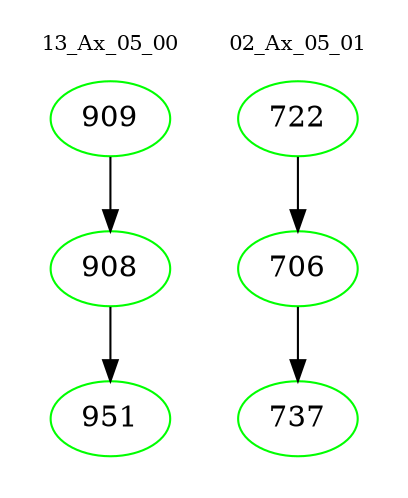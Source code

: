 digraph{
subgraph cluster_0 {
color = white
label = "13_Ax_05_00";
fontsize=10;
T0_909 [label="909", color="green"]
T0_909 -> T0_908 [color="black"]
T0_908 [label="908", color="green"]
T0_908 -> T0_951 [color="black"]
T0_951 [label="951", color="green"]
}
subgraph cluster_1 {
color = white
label = "02_Ax_05_01";
fontsize=10;
T1_722 [label="722", color="green"]
T1_722 -> T1_706 [color="black"]
T1_706 [label="706", color="green"]
T1_706 -> T1_737 [color="black"]
T1_737 [label="737", color="green"]
}
}

